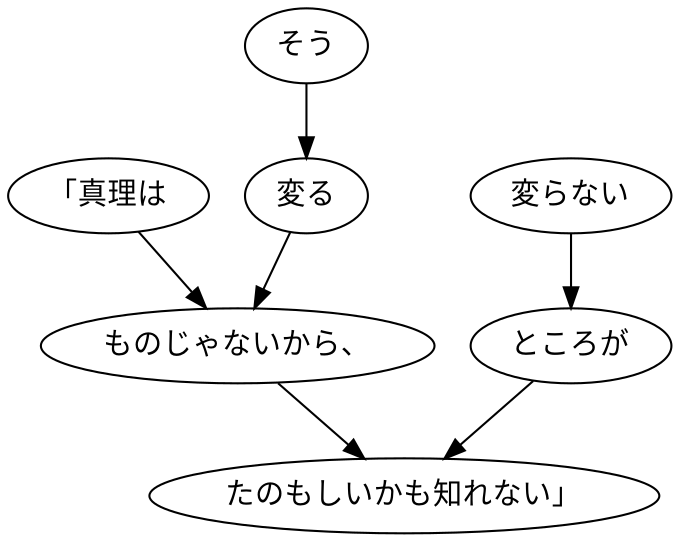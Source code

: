 digraph graph6074 {
	node0 [label="「真理は"];
	node1 [label="そう"];
	node2 [label="変る"];
	node3 [label="ものじゃないから、"];
	node4 [label="変らない"];
	node5 [label="ところが"];
	node6 [label="たのもしいかも知れない」"];
	node0 -> node3;
	node1 -> node2;
	node2 -> node3;
	node3 -> node6;
	node4 -> node5;
	node5 -> node6;
}
